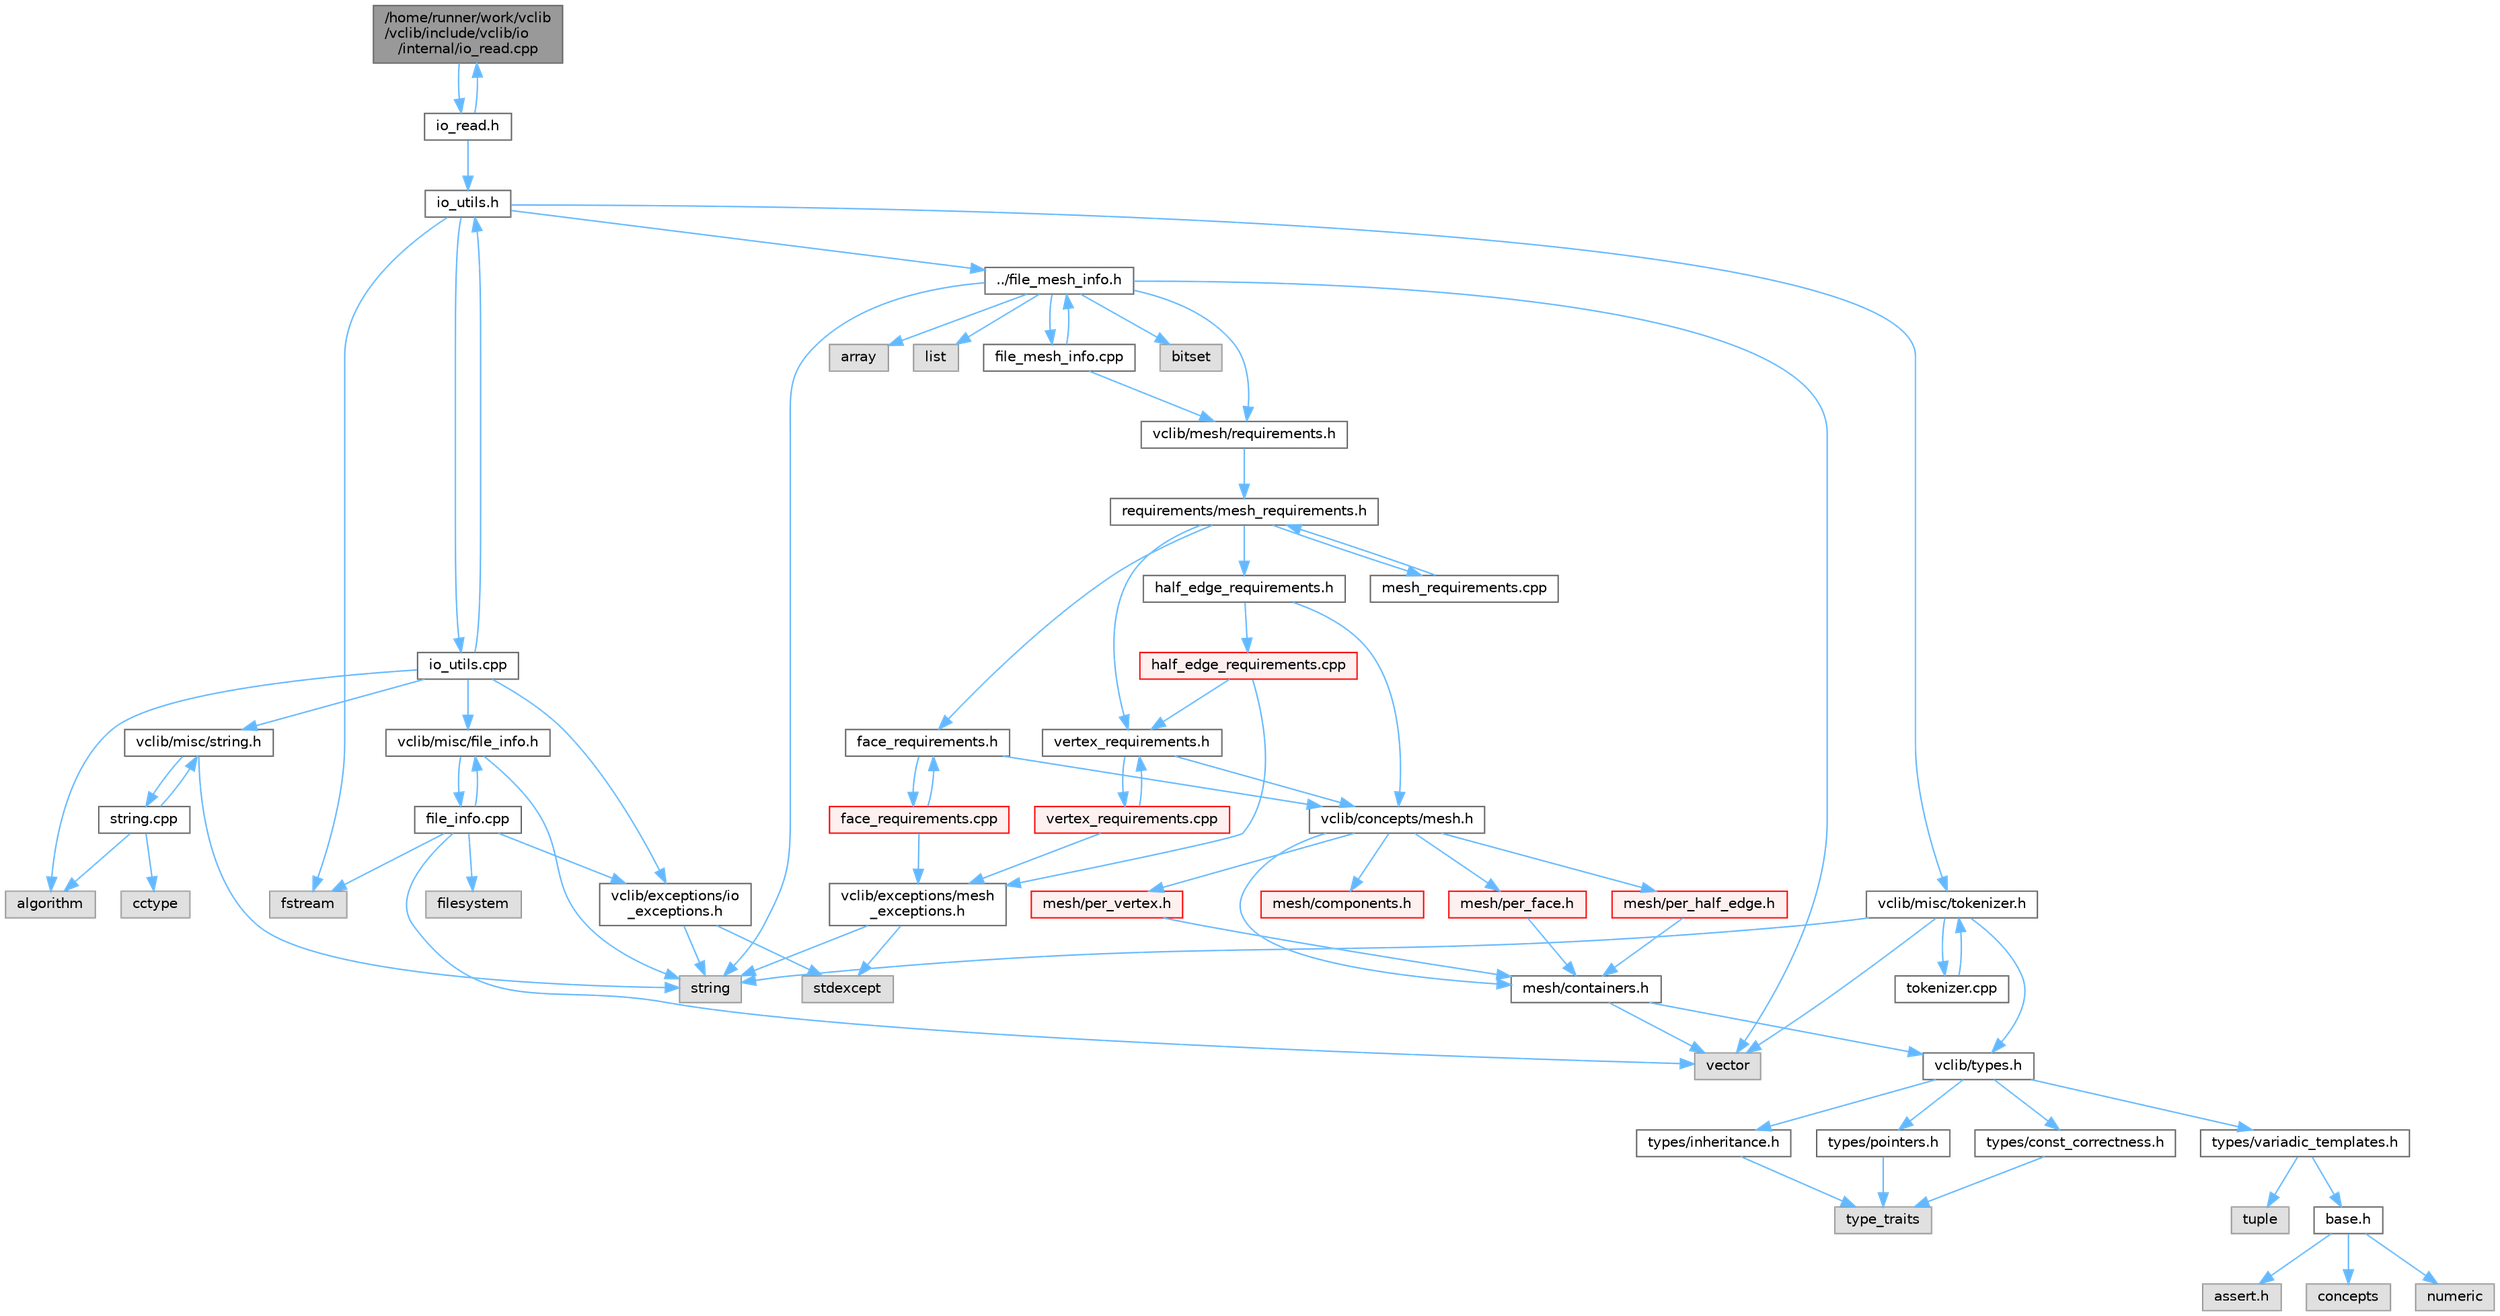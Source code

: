 digraph "/home/runner/work/vclib/vclib/include/vclib/io/internal/io_read.cpp"
{
 // LATEX_PDF_SIZE
  bgcolor="transparent";
  edge [fontname=Helvetica,fontsize=10,labelfontname=Helvetica,labelfontsize=10];
  node [fontname=Helvetica,fontsize=10,shape=box,height=0.2,width=0.4];
  Node1 [label="/home/runner/work/vclib\l/vclib/include/vclib/io\l/internal/io_read.cpp",height=0.2,width=0.4,color="gray40", fillcolor="grey60", style="filled", fontcolor="black",tooltip=" "];
  Node1 -> Node2 [color="steelblue1",style="solid"];
  Node2 [label="io_read.h",height=0.2,width=0.4,color="grey40", fillcolor="white", style="filled",URL="$io__read_8h.html",tooltip=" "];
  Node2 -> Node3 [color="steelblue1",style="solid"];
  Node3 [label="io_utils.h",height=0.2,width=0.4,color="grey40", fillcolor="white", style="filled",URL="$io__utils_8h.html",tooltip=" "];
  Node3 -> Node4 [color="steelblue1",style="solid"];
  Node4 [label="fstream",height=0.2,width=0.4,color="grey60", fillcolor="#E0E0E0", style="filled",tooltip=" "];
  Node3 -> Node5 [color="steelblue1",style="solid"];
  Node5 [label="../file_mesh_info.h",height=0.2,width=0.4,color="grey40", fillcolor="white", style="filled",URL="$file__mesh__info_8h.html",tooltip=" "];
  Node5 -> Node6 [color="steelblue1",style="solid"];
  Node6 [label="array",height=0.2,width=0.4,color="grey60", fillcolor="#E0E0E0", style="filled",tooltip=" "];
  Node5 -> Node7 [color="steelblue1",style="solid"];
  Node7 [label="list",height=0.2,width=0.4,color="grey60", fillcolor="#E0E0E0", style="filled",tooltip=" "];
  Node5 -> Node8 [color="steelblue1",style="solid"];
  Node8 [label="string",height=0.2,width=0.4,color="grey60", fillcolor="#E0E0E0", style="filled",tooltip=" "];
  Node5 -> Node9 [color="steelblue1",style="solid"];
  Node9 [label="vector",height=0.2,width=0.4,color="grey60", fillcolor="#E0E0E0", style="filled",tooltip=" "];
  Node5 -> Node10 [color="steelblue1",style="solid"];
  Node10 [label="bitset",height=0.2,width=0.4,color="grey60", fillcolor="#E0E0E0", style="filled",tooltip=" "];
  Node5 -> Node11 [color="steelblue1",style="solid"];
  Node11 [label="vclib/mesh/requirements.h",height=0.2,width=0.4,color="grey40", fillcolor="white", style="filled",URL="$requirements_8h.html",tooltip=" "];
  Node11 -> Node12 [color="steelblue1",style="solid"];
  Node12 [label="requirements/mesh_requirements.h",height=0.2,width=0.4,color="grey40", fillcolor="white", style="filled",URL="$mesh__requirements_8h.html",tooltip=" "];
  Node12 -> Node13 [color="steelblue1",style="solid"];
  Node13 [label="half_edge_requirements.h",height=0.2,width=0.4,color="grey40", fillcolor="white", style="filled",URL="$half__edge__requirements_8h.html",tooltip=" "];
  Node13 -> Node14 [color="steelblue1",style="solid"];
  Node14 [label="vclib/concepts/mesh.h",height=0.2,width=0.4,color="grey40", fillcolor="white", style="filled",URL="$concepts_2mesh_8h.html",tooltip=" "];
  Node14 -> Node15 [color="steelblue1",style="solid"];
  Node15 [label="mesh/components.h",height=0.2,width=0.4,color="red", fillcolor="#FFF0F0", style="filled",URL="$concepts_2mesh_2components_8h.html",tooltip=" "];
  Node14 -> Node70 [color="steelblue1",style="solid"];
  Node70 [label="mesh/containers.h",height=0.2,width=0.4,color="grey40", fillcolor="white", style="filled",URL="$concepts_2mesh_2containers_8h.html",tooltip=" "];
  Node70 -> Node9 [color="steelblue1",style="solid"];
  Node70 -> Node18 [color="steelblue1",style="solid"];
  Node18 [label="vclib/types.h",height=0.2,width=0.4,color="grey40", fillcolor="white", style="filled",URL="$types_8h.html",tooltip=" "];
  Node18 -> Node19 [color="steelblue1",style="solid"];
  Node19 [label="types/const_correctness.h",height=0.2,width=0.4,color="grey40", fillcolor="white", style="filled",URL="$types_2const__correctness_8h.html",tooltip=" "];
  Node19 -> Node20 [color="steelblue1",style="solid"];
  Node20 [label="type_traits",height=0.2,width=0.4,color="grey60", fillcolor="#E0E0E0", style="filled",tooltip=" "];
  Node18 -> Node21 [color="steelblue1",style="solid"];
  Node21 [label="types/inheritance.h",height=0.2,width=0.4,color="grey40", fillcolor="white", style="filled",URL="$inheritance_8h.html",tooltip=" "];
  Node21 -> Node20 [color="steelblue1",style="solid"];
  Node18 -> Node22 [color="steelblue1",style="solid"];
  Node22 [label="types/pointers.h",height=0.2,width=0.4,color="grey40", fillcolor="white", style="filled",URL="$types_2pointers_8h.html",tooltip=" "];
  Node22 -> Node20 [color="steelblue1",style="solid"];
  Node18 -> Node23 [color="steelblue1",style="solid"];
  Node23 [label="types/variadic_templates.h",height=0.2,width=0.4,color="grey40", fillcolor="white", style="filled",URL="$variadic__templates_8h.html",tooltip=" "];
  Node23 -> Node24 [color="steelblue1",style="solid"];
  Node24 [label="base.h",height=0.2,width=0.4,color="grey40", fillcolor="white", style="filled",URL="$types_2base_8h.html",tooltip=" "];
  Node24 -> Node25 [color="steelblue1",style="solid"];
  Node25 [label="assert.h",height=0.2,width=0.4,color="grey60", fillcolor="#E0E0E0", style="filled",tooltip=" "];
  Node24 -> Node26 [color="steelblue1",style="solid"];
  Node26 [label="concepts",height=0.2,width=0.4,color="grey60", fillcolor="#E0E0E0", style="filled",tooltip=" "];
  Node24 -> Node27 [color="steelblue1",style="solid"];
  Node27 [label="numeric",height=0.2,width=0.4,color="grey60", fillcolor="#E0E0E0", style="filled",tooltip=" "];
  Node23 -> Node28 [color="steelblue1",style="solid"];
  Node28 [label="tuple",height=0.2,width=0.4,color="grey60", fillcolor="#E0E0E0", style="filled",tooltip=" "];
  Node14 -> Node71 [color="steelblue1",style="solid"];
  Node71 [label="mesh/per_face.h",height=0.2,width=0.4,color="red", fillcolor="#FFF0F0", style="filled",URL="$per__face_8h.html",tooltip=" "];
  Node71 -> Node70 [color="steelblue1",style="solid"];
  Node14 -> Node74 [color="steelblue1",style="solid"];
  Node74 [label="mesh/per_half_edge.h",height=0.2,width=0.4,color="red", fillcolor="#FFF0F0", style="filled",URL="$per__half__edge_8h.html",tooltip=" "];
  Node74 -> Node70 [color="steelblue1",style="solid"];
  Node14 -> Node76 [color="steelblue1",style="solid"];
  Node76 [label="mesh/per_vertex.h",height=0.2,width=0.4,color="red", fillcolor="#FFF0F0", style="filled",URL="$per__vertex_8h.html",tooltip=" "];
  Node76 -> Node70 [color="steelblue1",style="solid"];
  Node13 -> Node78 [color="steelblue1",style="solid"];
  Node78 [label="half_edge_requirements.cpp",height=0.2,width=0.4,color="red", fillcolor="#FFF0F0", style="filled",URL="$half__edge__requirements_8cpp.html",tooltip=" "];
  Node78 -> Node79 [color="steelblue1",style="solid"];
  Node79 [label="vertex_requirements.h",height=0.2,width=0.4,color="grey40", fillcolor="white", style="filled",URL="$vertex__requirements_8h.html",tooltip=" "];
  Node79 -> Node14 [color="steelblue1",style="solid"];
  Node79 -> Node80 [color="steelblue1",style="solid"];
  Node80 [label="vertex_requirements.cpp",height=0.2,width=0.4,color="red", fillcolor="#FFF0F0", style="filled",URL="$vertex__requirements_8cpp.html",tooltip=" "];
  Node80 -> Node79 [color="steelblue1",style="solid"];
  Node80 -> Node81 [color="steelblue1",style="solid"];
  Node81 [label="vclib/exceptions/mesh\l_exceptions.h",height=0.2,width=0.4,color="grey40", fillcolor="white", style="filled",URL="$mesh__exceptions_8h.html",tooltip=" "];
  Node81 -> Node82 [color="steelblue1",style="solid"];
  Node82 [label="stdexcept",height=0.2,width=0.4,color="grey60", fillcolor="#E0E0E0", style="filled",tooltip=" "];
  Node81 -> Node8 [color="steelblue1",style="solid"];
  Node78 -> Node81 [color="steelblue1",style="solid"];
  Node12 -> Node159 [color="steelblue1",style="solid"];
  Node159 [label="face_requirements.h",height=0.2,width=0.4,color="grey40", fillcolor="white", style="filled",URL="$face__requirements_8h.html",tooltip=" "];
  Node159 -> Node14 [color="steelblue1",style="solid"];
  Node159 -> Node160 [color="steelblue1",style="solid"];
  Node160 [label="face_requirements.cpp",height=0.2,width=0.4,color="red", fillcolor="#FFF0F0", style="filled",URL="$face__requirements_8cpp.html",tooltip=" "];
  Node160 -> Node159 [color="steelblue1",style="solid"];
  Node160 -> Node81 [color="steelblue1",style="solid"];
  Node12 -> Node79 [color="steelblue1",style="solid"];
  Node12 -> Node184 [color="steelblue1",style="solid"];
  Node184 [label="mesh_requirements.cpp",height=0.2,width=0.4,color="grey40", fillcolor="white", style="filled",URL="$mesh__requirements_8cpp.html",tooltip=" "];
  Node184 -> Node12 [color="steelblue1",style="solid"];
  Node5 -> Node185 [color="steelblue1",style="solid"];
  Node185 [label="file_mesh_info.cpp",height=0.2,width=0.4,color="grey40", fillcolor="white", style="filled",URL="$file__mesh__info_8cpp.html",tooltip=" "];
  Node185 -> Node5 [color="steelblue1",style="solid"];
  Node185 -> Node11 [color="steelblue1",style="solid"];
  Node3 -> Node186 [color="steelblue1",style="solid"];
  Node186 [label="vclib/misc/tokenizer.h",height=0.2,width=0.4,color="grey40", fillcolor="white", style="filled",URL="$tokenizer_8h.html",tooltip=" "];
  Node186 -> Node8 [color="steelblue1",style="solid"];
  Node186 -> Node9 [color="steelblue1",style="solid"];
  Node186 -> Node18 [color="steelblue1",style="solid"];
  Node186 -> Node187 [color="steelblue1",style="solid"];
  Node187 [label="tokenizer.cpp",height=0.2,width=0.4,color="grey40", fillcolor="white", style="filled",URL="$tokenizer_8cpp.html",tooltip=" "];
  Node187 -> Node186 [color="steelblue1",style="solid"];
  Node3 -> Node188 [color="steelblue1",style="solid"];
  Node188 [label="io_utils.cpp",height=0.2,width=0.4,color="grey40", fillcolor="white", style="filled",URL="$io__utils_8cpp.html",tooltip=" "];
  Node188 -> Node3 [color="steelblue1",style="solid"];
  Node188 -> Node99 [color="steelblue1",style="solid"];
  Node99 [label="algorithm",height=0.2,width=0.4,color="grey60", fillcolor="#E0E0E0", style="filled",tooltip=" "];
  Node188 -> Node189 [color="steelblue1",style="solid"];
  Node189 [label="vclib/exceptions/io\l_exceptions.h",height=0.2,width=0.4,color="grey40", fillcolor="white", style="filled",URL="$io__exceptions_8h.html",tooltip=" "];
  Node189 -> Node82 [color="steelblue1",style="solid"];
  Node189 -> Node8 [color="steelblue1",style="solid"];
  Node188 -> Node190 [color="steelblue1",style="solid"];
  Node190 [label="vclib/misc/file_info.h",height=0.2,width=0.4,color="grey40", fillcolor="white", style="filled",URL="$file__info_8h.html",tooltip=" "];
  Node190 -> Node8 [color="steelblue1",style="solid"];
  Node190 -> Node191 [color="steelblue1",style="solid"];
  Node191 [label="file_info.cpp",height=0.2,width=0.4,color="grey40", fillcolor="white", style="filled",URL="$file__info_8cpp.html",tooltip=" "];
  Node191 -> Node190 [color="steelblue1",style="solid"];
  Node191 -> Node4 [color="steelblue1",style="solid"];
  Node191 -> Node192 [color="steelblue1",style="solid"];
  Node192 [label="filesystem",height=0.2,width=0.4,color="grey60", fillcolor="#E0E0E0", style="filled",tooltip=" "];
  Node191 -> Node9 [color="steelblue1",style="solid"];
  Node191 -> Node189 [color="steelblue1",style="solid"];
  Node188 -> Node193 [color="steelblue1",style="solid"];
  Node193 [label="vclib/misc/string.h",height=0.2,width=0.4,color="grey40", fillcolor="white", style="filled",URL="$string_8h.html",tooltip=" "];
  Node193 -> Node8 [color="steelblue1",style="solid"];
  Node193 -> Node194 [color="steelblue1",style="solid"];
  Node194 [label="string.cpp",height=0.2,width=0.4,color="grey40", fillcolor="white", style="filled",URL="$string_8cpp.html",tooltip=" "];
  Node194 -> Node193 [color="steelblue1",style="solid"];
  Node194 -> Node99 [color="steelblue1",style="solid"];
  Node194 -> Node195 [color="steelblue1",style="solid"];
  Node195 [label="cctype",height=0.2,width=0.4,color="grey60", fillcolor="#E0E0E0", style="filled",tooltip=" "];
  Node2 -> Node1 [color="steelblue1",style="solid"];
}
